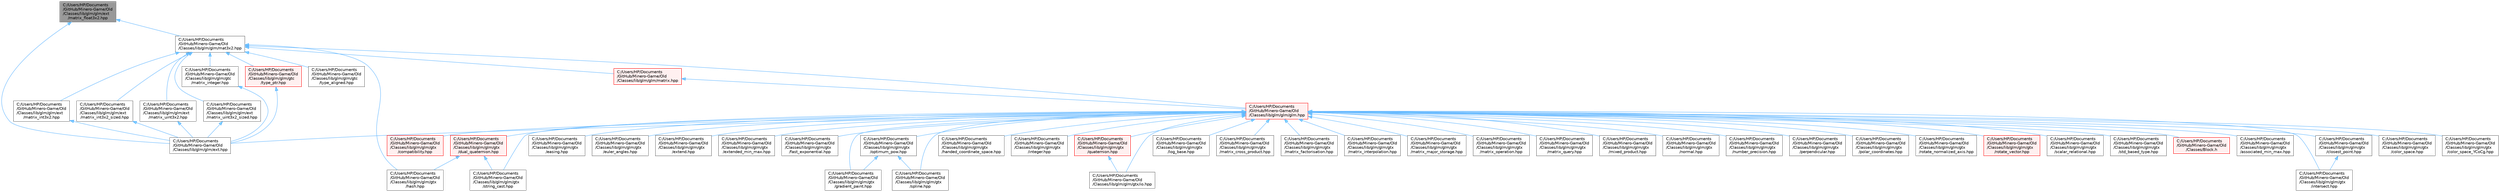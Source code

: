 digraph "C:/Users/HP/Documents/GitHub/Minero-Game/Old/Classes/lib/glm/glm/ext/matrix_float3x2.hpp"
{
 // LATEX_PDF_SIZE
  bgcolor="transparent";
  edge [fontname=Helvetica,fontsize=10,labelfontname=Helvetica,labelfontsize=10];
  node [fontname=Helvetica,fontsize=10,shape=box,height=0.2,width=0.4];
  Node1 [id="Node000001",label="C:/Users/HP/Documents\l/GitHub/Minero-Game/Old\l/Classes/lib/glm/glm/ext\l/matrix_float3x2.hpp",height=0.2,width=0.4,color="gray40", fillcolor="grey60", style="filled", fontcolor="black",tooltip=" "];
  Node1 -> Node2 [id="edge1_Node000001_Node000002",dir="back",color="steelblue1",style="solid",tooltip=" "];
  Node2 [id="Node000002",label="C:/Users/HP/Documents\l/GitHub/Minero-Game/Old\l/Classes/lib/glm/glm/ext.hpp",height=0.2,width=0.4,color="grey40", fillcolor="white", style="filled",URL="$_old_2_classes_2lib_2glm_2glm_2ext_8hpp.html",tooltip=" "];
  Node1 -> Node3 [id="edge2_Node000001_Node000003",dir="back",color="steelblue1",style="solid",tooltip=" "];
  Node3 [id="Node000003",label="C:/Users/HP/Documents\l/GitHub/Minero-Game/Old\l/Classes/lib/glm/glm/mat3x2.hpp",height=0.2,width=0.4,color="grey40", fillcolor="white", style="filled",URL="$_old_2_classes_2lib_2glm_2glm_2mat3x2_8hpp.html",tooltip=" "];
  Node3 -> Node4 [id="edge3_Node000003_Node000004",dir="back",color="steelblue1",style="solid",tooltip=" "];
  Node4 [id="Node000004",label="C:/Users/HP/Documents\l/GitHub/Minero-Game/Old\l/Classes/lib/glm/glm/ext\l/matrix_int3x2.hpp",height=0.2,width=0.4,color="grey40", fillcolor="white", style="filled",URL="$_old_2_classes_2lib_2glm_2glm_2ext_2matrix__int3x2_8hpp.html",tooltip=" "];
  Node4 -> Node2 [id="edge4_Node000004_Node000002",dir="back",color="steelblue1",style="solid",tooltip=" "];
  Node3 -> Node5 [id="edge5_Node000003_Node000005",dir="back",color="steelblue1",style="solid",tooltip=" "];
  Node5 [id="Node000005",label="C:/Users/HP/Documents\l/GitHub/Minero-Game/Old\l/Classes/lib/glm/glm/ext\l/matrix_int3x2_sized.hpp",height=0.2,width=0.4,color="grey40", fillcolor="white", style="filled",URL="$_old_2_classes_2lib_2glm_2glm_2ext_2matrix__int3x2__sized_8hpp.html",tooltip=" "];
  Node5 -> Node2 [id="edge6_Node000005_Node000002",dir="back",color="steelblue1",style="solid",tooltip=" "];
  Node3 -> Node6 [id="edge7_Node000003_Node000006",dir="back",color="steelblue1",style="solid",tooltip=" "];
  Node6 [id="Node000006",label="C:/Users/HP/Documents\l/GitHub/Minero-Game/Old\l/Classes/lib/glm/glm/ext\l/matrix_uint3x2.hpp",height=0.2,width=0.4,color="grey40", fillcolor="white", style="filled",URL="$_old_2_classes_2lib_2glm_2glm_2ext_2matrix__uint3x2_8hpp.html",tooltip=" "];
  Node6 -> Node2 [id="edge8_Node000006_Node000002",dir="back",color="steelblue1",style="solid",tooltip=" "];
  Node3 -> Node7 [id="edge9_Node000003_Node000007",dir="back",color="steelblue1",style="solid",tooltip=" "];
  Node7 [id="Node000007",label="C:/Users/HP/Documents\l/GitHub/Minero-Game/Old\l/Classes/lib/glm/glm/ext\l/matrix_uint3x2_sized.hpp",height=0.2,width=0.4,color="grey40", fillcolor="white", style="filled",URL="$_old_2_classes_2lib_2glm_2glm_2ext_2matrix__uint3x2__sized_8hpp.html",tooltip=" "];
  Node7 -> Node2 [id="edge10_Node000007_Node000002",dir="back",color="steelblue1",style="solid",tooltip=" "];
  Node3 -> Node8 [id="edge11_Node000003_Node000008",dir="back",color="steelblue1",style="solid",tooltip=" "];
  Node8 [id="Node000008",label="C:/Users/HP/Documents\l/GitHub/Minero-Game/Old\l/Classes/lib/glm/glm/glm.hpp",height=0.2,width=0.4,color="red", fillcolor="#FFF0F0", style="filled",URL="$_old_2_classes_2lib_2glm_2glm_2glm_8hpp.html",tooltip=" "];
  Node8 -> Node9 [id="edge12_Node000008_Node000009",dir="back",color="steelblue1",style="solid",tooltip=" "];
  Node9 [id="Node000009",label="C:/Users/HP/Documents\l/GitHub/Minero-Game/Old\l/Classes/Block.h",height=0.2,width=0.4,color="red", fillcolor="#FFF0F0", style="filled",URL="$_old_2_classes_2_block_8h.html",tooltip=" "];
  Node8 -> Node2 [id="edge13_Node000008_Node000002",dir="back",color="steelblue1",style="solid",tooltip=" "];
  Node8 -> Node25 [id="edge14_Node000008_Node000025",dir="back",color="steelblue1",style="solid",tooltip=" "];
  Node25 [id="Node000025",label="C:/Users/HP/Documents\l/GitHub/Minero-Game/Old\l/Classes/lib/glm/glm/gtx\l/associated_min_max.hpp",height=0.2,width=0.4,color="grey40", fillcolor="white", style="filled",URL="$_old_2_classes_2lib_2glm_2glm_2gtx_2associated__min__max_8hpp.html",tooltip=" "];
  Node8 -> Node26 [id="edge15_Node000008_Node000026",dir="back",color="steelblue1",style="solid",tooltip=" "];
  Node26 [id="Node000026",label="C:/Users/HP/Documents\l/GitHub/Minero-Game/Old\l/Classes/lib/glm/glm/gtx\l/closest_point.hpp",height=0.2,width=0.4,color="grey40", fillcolor="white", style="filled",URL="$_old_2_classes_2lib_2glm_2glm_2gtx_2closest__point_8hpp.html",tooltip=" "];
  Node26 -> Node27 [id="edge16_Node000026_Node000027",dir="back",color="steelblue1",style="solid",tooltip=" "];
  Node27 [id="Node000027",label="C:/Users/HP/Documents\l/GitHub/Minero-Game/Old\l/Classes/lib/glm/glm/gtx\l/intersect.hpp",height=0.2,width=0.4,color="grey40", fillcolor="white", style="filled",URL="$_old_2_classes_2lib_2glm_2glm_2gtx_2intersect_8hpp.html",tooltip=" "];
  Node8 -> Node28 [id="edge17_Node000008_Node000028",dir="back",color="steelblue1",style="solid",tooltip=" "];
  Node28 [id="Node000028",label="C:/Users/HP/Documents\l/GitHub/Minero-Game/Old\l/Classes/lib/glm/glm/gtx\l/color_space.hpp",height=0.2,width=0.4,color="grey40", fillcolor="white", style="filled",URL="$_old_2_classes_2lib_2glm_2glm_2gtx_2color__space_8hpp.html",tooltip=" "];
  Node8 -> Node29 [id="edge18_Node000008_Node000029",dir="back",color="steelblue1",style="solid",tooltip=" "];
  Node29 [id="Node000029",label="C:/Users/HP/Documents\l/GitHub/Minero-Game/Old\l/Classes/lib/glm/glm/gtx\l/color_space_YCoCg.hpp",height=0.2,width=0.4,color="grey40", fillcolor="white", style="filled",URL="$_old_2_classes_2lib_2glm_2glm_2gtx_2color__space___y_co_cg_8hpp.html",tooltip=" "];
  Node8 -> Node30 [id="edge19_Node000008_Node000030",dir="back",color="steelblue1",style="solid",tooltip=" "];
  Node30 [id="Node000030",label="C:/Users/HP/Documents\l/GitHub/Minero-Game/Old\l/Classes/lib/glm/glm/gtx\l/compatibility.hpp",height=0.2,width=0.4,color="red", fillcolor="#FFF0F0", style="filled",URL="$_old_2_classes_2lib_2glm_2glm_2gtx_2compatibility_8hpp.html",tooltip=" "];
  Node8 -> Node33 [id="edge20_Node000008_Node000033",dir="back",color="steelblue1",style="solid",tooltip=" "];
  Node33 [id="Node000033",label="C:/Users/HP/Documents\l/GitHub/Minero-Game/Old\l/Classes/lib/glm/glm/gtx\l/dual_quaternion.hpp",height=0.2,width=0.4,color="red", fillcolor="#FFF0F0", style="filled",URL="$_old_2_classes_2lib_2glm_2glm_2gtx_2dual__quaternion_8hpp.html",tooltip=" "];
  Node33 -> Node34 [id="edge21_Node000033_Node000034",dir="back",color="steelblue1",style="solid",tooltip=" "];
  Node34 [id="Node000034",label="C:/Users/HP/Documents\l/GitHub/Minero-Game/Old\l/Classes/lib/glm/glm/gtx\l/hash.hpp",height=0.2,width=0.4,color="grey40", fillcolor="white", style="filled",URL="$_old_2_classes_2lib_2glm_2glm_2gtx_2hash_8hpp.html",tooltip=" "];
  Node33 -> Node35 [id="edge22_Node000033_Node000035",dir="back",color="steelblue1",style="solid",tooltip=" "];
  Node35 [id="Node000035",label="C:/Users/HP/Documents\l/GitHub/Minero-Game/Old\l/Classes/lib/glm/glm/gtx\l/string_cast.hpp",height=0.2,width=0.4,color="grey40", fillcolor="white", style="filled",URL="$_old_2_classes_2lib_2glm_2glm_2gtx_2string__cast_8hpp.html",tooltip=" "];
  Node8 -> Node39 [id="edge23_Node000008_Node000039",dir="back",color="steelblue1",style="solid",tooltip=" "];
  Node39 [id="Node000039",label="C:/Users/HP/Documents\l/GitHub/Minero-Game/Old\l/Classes/lib/glm/glm/gtx\l/easing.hpp",height=0.2,width=0.4,color="grey40", fillcolor="white", style="filled",URL="$_old_2_classes_2lib_2glm_2glm_2gtx_2easing_8hpp.html",tooltip=" "];
  Node8 -> Node32 [id="edge24_Node000008_Node000032",dir="back",color="steelblue1",style="solid",tooltip=" "];
  Node32 [id="Node000032",label="C:/Users/HP/Documents\l/GitHub/Minero-Game/Old\l/Classes/lib/glm/glm/gtx\l/euler_angles.hpp",height=0.2,width=0.4,color="grey40", fillcolor="white", style="filled",URL="$_old_2_classes_2lib_2glm_2glm_2gtx_2euler__angles_8hpp.html",tooltip=" "];
  Node8 -> Node40 [id="edge25_Node000008_Node000040",dir="back",color="steelblue1",style="solid",tooltip=" "];
  Node40 [id="Node000040",label="C:/Users/HP/Documents\l/GitHub/Minero-Game/Old\l/Classes/lib/glm/glm/gtx\l/extend.hpp",height=0.2,width=0.4,color="grey40", fillcolor="white", style="filled",URL="$_old_2_classes_2lib_2glm_2glm_2gtx_2extend_8hpp.html",tooltip=" "];
  Node8 -> Node41 [id="edge26_Node000008_Node000041",dir="back",color="steelblue1",style="solid",tooltip=" "];
  Node41 [id="Node000041",label="C:/Users/HP/Documents\l/GitHub/Minero-Game/Old\l/Classes/lib/glm/glm/gtx\l/extended_min_max.hpp",height=0.2,width=0.4,color="grey40", fillcolor="white", style="filled",URL="$_old_2_classes_2lib_2glm_2glm_2gtx_2extended__min__max_8hpp.html",tooltip=" "];
  Node8 -> Node42 [id="edge27_Node000008_Node000042",dir="back",color="steelblue1",style="solid",tooltip=" "];
  Node42 [id="Node000042",label="C:/Users/HP/Documents\l/GitHub/Minero-Game/Old\l/Classes/lib/glm/glm/gtx\l/fast_exponential.hpp",height=0.2,width=0.4,color="grey40", fillcolor="white", style="filled",URL="$_old_2_classes_2lib_2glm_2glm_2gtx_2fast__exponential_8hpp.html",tooltip=" "];
  Node8 -> Node43 [id="edge28_Node000008_Node000043",dir="back",color="steelblue1",style="solid",tooltip=" "];
  Node43 [id="Node000043",label="C:/Users/HP/Documents\l/GitHub/Minero-Game/Old\l/Classes/lib/glm/glm/gtx\l/gradient_paint.hpp",height=0.2,width=0.4,color="grey40", fillcolor="white", style="filled",URL="$_old_2_classes_2lib_2glm_2glm_2gtx_2gradient__paint_8hpp.html",tooltip=" "];
  Node8 -> Node44 [id="edge29_Node000008_Node000044",dir="back",color="steelblue1",style="solid",tooltip=" "];
  Node44 [id="Node000044",label="C:/Users/HP/Documents\l/GitHub/Minero-Game/Old\l/Classes/lib/glm/glm/gtx\l/handed_coordinate_space.hpp",height=0.2,width=0.4,color="grey40", fillcolor="white", style="filled",URL="$_old_2_classes_2lib_2glm_2glm_2gtx_2handed__coordinate__space_8hpp.html",tooltip=" "];
  Node8 -> Node45 [id="edge30_Node000008_Node000045",dir="back",color="steelblue1",style="solid",tooltip=" "];
  Node45 [id="Node000045",label="C:/Users/HP/Documents\l/GitHub/Minero-Game/Old\l/Classes/lib/glm/glm/gtx\l/integer.hpp",height=0.2,width=0.4,color="grey40", fillcolor="white", style="filled",URL="$_old_2_classes_2lib_2glm_2glm_2gtx_2integer_8hpp.html",tooltip=" "];
  Node8 -> Node27 [id="edge31_Node000008_Node000027",dir="back",color="steelblue1",style="solid",tooltip=" "];
  Node8 -> Node38 [id="edge32_Node000008_Node000038",dir="back",color="steelblue1",style="solid",tooltip=" "];
  Node38 [id="Node000038",label="C:/Users/HP/Documents\l/GitHub/Minero-Game/Old\l/Classes/lib/glm/glm/gtx/io.hpp",height=0.2,width=0.4,color="grey40", fillcolor="white", style="filled",URL="$_old_2_classes_2lib_2glm_2glm_2gtx_2io_8hpp.html",tooltip=" "];
  Node8 -> Node46 [id="edge33_Node000008_Node000046",dir="back",color="steelblue1",style="solid",tooltip=" "];
  Node46 [id="Node000046",label="C:/Users/HP/Documents\l/GitHub/Minero-Game/Old\l/Classes/lib/glm/glm/gtx\l/log_base.hpp",height=0.2,width=0.4,color="grey40", fillcolor="white", style="filled",URL="$_old_2_classes_2lib_2glm_2glm_2gtx_2log__base_8hpp.html",tooltip=" "];
  Node8 -> Node47 [id="edge34_Node000008_Node000047",dir="back",color="steelblue1",style="solid",tooltip=" "];
  Node47 [id="Node000047",label="C:/Users/HP/Documents\l/GitHub/Minero-Game/Old\l/Classes/lib/glm/glm/gtx\l/matrix_cross_product.hpp",height=0.2,width=0.4,color="grey40", fillcolor="white", style="filled",URL="$_old_2_classes_2lib_2glm_2glm_2gtx_2matrix__cross__product_8hpp.html",tooltip=" "];
  Node8 -> Node48 [id="edge35_Node000008_Node000048",dir="back",color="steelblue1",style="solid",tooltip=" "];
  Node48 [id="Node000048",label="C:/Users/HP/Documents\l/GitHub/Minero-Game/Old\l/Classes/lib/glm/glm/gtx\l/matrix_factorisation.hpp",height=0.2,width=0.4,color="grey40", fillcolor="white", style="filled",URL="$_old_2_classes_2lib_2glm_2glm_2gtx_2matrix__factorisation_8hpp.html",tooltip=" "];
  Node8 -> Node49 [id="edge36_Node000008_Node000049",dir="back",color="steelblue1",style="solid",tooltip=" "];
  Node49 [id="Node000049",label="C:/Users/HP/Documents\l/GitHub/Minero-Game/Old\l/Classes/lib/glm/glm/gtx\l/matrix_interpolation.hpp",height=0.2,width=0.4,color="grey40", fillcolor="white", style="filled",URL="$_old_2_classes_2lib_2glm_2glm_2gtx_2matrix__interpolation_8hpp.html",tooltip=" "];
  Node8 -> Node50 [id="edge37_Node000008_Node000050",dir="back",color="steelblue1",style="solid",tooltip=" "];
  Node50 [id="Node000050",label="C:/Users/HP/Documents\l/GitHub/Minero-Game/Old\l/Classes/lib/glm/glm/gtx\l/matrix_major_storage.hpp",height=0.2,width=0.4,color="grey40", fillcolor="white", style="filled",URL="$_old_2_classes_2lib_2glm_2glm_2gtx_2matrix__major__storage_8hpp.html",tooltip=" "];
  Node8 -> Node51 [id="edge38_Node000008_Node000051",dir="back",color="steelblue1",style="solid",tooltip=" "];
  Node51 [id="Node000051",label="C:/Users/HP/Documents\l/GitHub/Minero-Game/Old\l/Classes/lib/glm/glm/gtx\l/matrix_operation.hpp",height=0.2,width=0.4,color="grey40", fillcolor="white", style="filled",URL="$_old_2_classes_2lib_2glm_2glm_2gtx_2matrix__operation_8hpp.html",tooltip=" "];
  Node8 -> Node52 [id="edge39_Node000008_Node000052",dir="back",color="steelblue1",style="solid",tooltip=" "];
  Node52 [id="Node000052",label="C:/Users/HP/Documents\l/GitHub/Minero-Game/Old\l/Classes/lib/glm/glm/gtx\l/matrix_query.hpp",height=0.2,width=0.4,color="grey40", fillcolor="white", style="filled",URL="$_old_2_classes_2lib_2glm_2glm_2gtx_2matrix__query_8hpp.html",tooltip=" "];
  Node8 -> Node53 [id="edge40_Node000008_Node000053",dir="back",color="steelblue1",style="solid",tooltip=" "];
  Node53 [id="Node000053",label="C:/Users/HP/Documents\l/GitHub/Minero-Game/Old\l/Classes/lib/glm/glm/gtx\l/mixed_product.hpp",height=0.2,width=0.4,color="grey40", fillcolor="white", style="filled",URL="$_old_2_classes_2lib_2glm_2glm_2gtx_2mixed__product_8hpp.html",tooltip=" "];
  Node8 -> Node54 [id="edge41_Node000008_Node000054",dir="back",color="steelblue1",style="solid",tooltip=" "];
  Node54 [id="Node000054",label="C:/Users/HP/Documents\l/GitHub/Minero-Game/Old\l/Classes/lib/glm/glm/gtx\l/normal.hpp",height=0.2,width=0.4,color="grey40", fillcolor="white", style="filled",URL="$_old_2_classes_2lib_2glm_2glm_2gtx_2normal_8hpp.html",tooltip=" "];
  Node8 -> Node55 [id="edge42_Node000008_Node000055",dir="back",color="steelblue1",style="solid",tooltip=" "];
  Node55 [id="Node000055",label="C:/Users/HP/Documents\l/GitHub/Minero-Game/Old\l/Classes/lib/glm/glm/gtx\l/number_precision.hpp",height=0.2,width=0.4,color="grey40", fillcolor="white", style="filled",URL="$_old_2_classes_2lib_2glm_2glm_2gtx_2number__precision_8hpp.html",tooltip=" "];
  Node8 -> Node56 [id="edge43_Node000008_Node000056",dir="back",color="steelblue1",style="solid",tooltip=" "];
  Node56 [id="Node000056",label="C:/Users/HP/Documents\l/GitHub/Minero-Game/Old\l/Classes/lib/glm/glm/gtx\l/optimum_pow.hpp",height=0.2,width=0.4,color="grey40", fillcolor="white", style="filled",URL="$_old_2_classes_2lib_2glm_2glm_2gtx_2optimum__pow_8hpp.html",tooltip=" "];
  Node56 -> Node43 [id="edge44_Node000056_Node000043",dir="back",color="steelblue1",style="solid",tooltip=" "];
  Node56 -> Node57 [id="edge45_Node000056_Node000057",dir="back",color="steelblue1",style="solid",tooltip=" "];
  Node57 [id="Node000057",label="C:/Users/HP/Documents\l/GitHub/Minero-Game/Old\l/Classes/lib/glm/glm/gtx\l/spline.hpp",height=0.2,width=0.4,color="grey40", fillcolor="white", style="filled",URL="$_old_2_classes_2lib_2glm_2glm_2gtx_2spline_8hpp.html",tooltip=" "];
  Node8 -> Node58 [id="edge46_Node000008_Node000058",dir="back",color="steelblue1",style="solid",tooltip=" "];
  Node58 [id="Node000058",label="C:/Users/HP/Documents\l/GitHub/Minero-Game/Old\l/Classes/lib/glm/glm/gtx\l/perpendicular.hpp",height=0.2,width=0.4,color="grey40", fillcolor="white", style="filled",URL="$_old_2_classes_2lib_2glm_2glm_2gtx_2perpendicular_8hpp.html",tooltip=" "];
  Node8 -> Node59 [id="edge47_Node000008_Node000059",dir="back",color="steelblue1",style="solid",tooltip=" "];
  Node59 [id="Node000059",label="C:/Users/HP/Documents\l/GitHub/Minero-Game/Old\l/Classes/lib/glm/glm/gtx\l/polar_coordinates.hpp",height=0.2,width=0.4,color="grey40", fillcolor="white", style="filled",URL="$_old_2_classes_2lib_2glm_2glm_2gtx_2polar__coordinates_8hpp.html",tooltip=" "];
  Node8 -> Node60 [id="edge48_Node000008_Node000060",dir="back",color="steelblue1",style="solid",tooltip=" "];
  Node60 [id="Node000060",label="C:/Users/HP/Documents\l/GitHub/Minero-Game/Old\l/Classes/lib/glm/glm/gtx\l/quaternion.hpp",height=0.2,width=0.4,color="red", fillcolor="#FFF0F0", style="filled",URL="$_old_2_classes_2lib_2glm_2glm_2gtx_2quaternion_8hpp.html",tooltip=" "];
  Node60 -> Node38 [id="edge49_Node000060_Node000038",dir="back",color="steelblue1",style="solid",tooltip=" "];
  Node8 -> Node63 [id="edge50_Node000008_Node000063",dir="back",color="steelblue1",style="solid",tooltip=" "];
  Node63 [id="Node000063",label="C:/Users/HP/Documents\l/GitHub/Minero-Game/Old\l/Classes/lib/glm/glm/gtx\l/rotate_normalized_axis.hpp",height=0.2,width=0.4,color="grey40", fillcolor="white", style="filled",URL="$_old_2_classes_2lib_2glm_2glm_2gtx_2rotate__normalized__axis_8hpp.html",tooltip=" "];
  Node8 -> Node64 [id="edge51_Node000008_Node000064",dir="back",color="steelblue1",style="solid",tooltip=" "];
  Node64 [id="Node000064",label="C:/Users/HP/Documents\l/GitHub/Minero-Game/Old\l/Classes/lib/glm/glm/gtx\l/rotate_vector.hpp",height=0.2,width=0.4,color="red", fillcolor="#FFF0F0", style="filled",URL="$_old_2_classes_2lib_2glm_2glm_2gtx_2rotate__vector_8hpp.html",tooltip=" "];
  Node8 -> Node65 [id="edge52_Node000008_Node000065",dir="back",color="steelblue1",style="solid",tooltip=" "];
  Node65 [id="Node000065",label="C:/Users/HP/Documents\l/GitHub/Minero-Game/Old\l/Classes/lib/glm/glm/gtx\l/scalar_relational.hpp",height=0.2,width=0.4,color="grey40", fillcolor="white", style="filled",URL="$_old_2_classes_2lib_2glm_2glm_2gtx_2scalar__relational_8hpp.html",tooltip=" "];
  Node8 -> Node57 [id="edge53_Node000008_Node000057",dir="back",color="steelblue1",style="solid",tooltip=" "];
  Node8 -> Node66 [id="edge54_Node000008_Node000066",dir="back",color="steelblue1",style="solid",tooltip=" "];
  Node66 [id="Node000066",label="C:/Users/HP/Documents\l/GitHub/Minero-Game/Old\l/Classes/lib/glm/glm/gtx\l/std_based_type.hpp",height=0.2,width=0.4,color="grey40", fillcolor="white", style="filled",URL="$_old_2_classes_2lib_2glm_2glm_2gtx_2std__based__type_8hpp.html",tooltip=" "];
  Node8 -> Node35 [id="edge55_Node000008_Node000035",dir="back",color="steelblue1",style="solid",tooltip=" "];
  Node3 -> Node73 [id="edge56_Node000003_Node000073",dir="back",color="steelblue1",style="solid",tooltip=" "];
  Node73 [id="Node000073",label="C:/Users/HP/Documents\l/GitHub/Minero-Game/Old\l/Classes/lib/glm/glm/gtc\l/matrix_integer.hpp",height=0.2,width=0.4,color="grey40", fillcolor="white", style="filled",URL="$_old_2_classes_2lib_2glm_2glm_2gtc_2matrix__integer_8hpp.html",tooltip=" "];
  Node73 -> Node2 [id="edge57_Node000073_Node000002",dir="back",color="steelblue1",style="solid",tooltip=" "];
  Node3 -> Node74 [id="edge58_Node000003_Node000074",dir="back",color="steelblue1",style="solid",tooltip=" "];
  Node74 [id="Node000074",label="C:/Users/HP/Documents\l/GitHub/Minero-Game/Old\l/Classes/lib/glm/glm/gtc\l/type_aligned.hpp",height=0.2,width=0.4,color="grey40", fillcolor="white", style="filled",URL="$_old_2_classes_2lib_2glm_2glm_2gtc_2type__aligned_8hpp.html",tooltip=" "];
  Node3 -> Node75 [id="edge59_Node000003_Node000075",dir="back",color="steelblue1",style="solid",tooltip=" "];
  Node75 [id="Node000075",label="C:/Users/HP/Documents\l/GitHub/Minero-Game/Old\l/Classes/lib/glm/glm/gtc\l/type_ptr.hpp",height=0.2,width=0.4,color="red", fillcolor="#FFF0F0", style="filled",URL="$_old_2_classes_2lib_2glm_2glm_2gtc_2type__ptr_8hpp.html",tooltip=" "];
  Node75 -> Node2 [id="edge60_Node000075_Node000002",dir="back",color="steelblue1",style="solid",tooltip=" "];
  Node3 -> Node34 [id="edge61_Node000003_Node000034",dir="back",color="steelblue1",style="solid",tooltip=" "];
  Node3 -> Node77 [id="edge62_Node000003_Node000077",dir="back",color="steelblue1",style="solid",tooltip=" "];
  Node77 [id="Node000077",label="C:/Users/HP/Documents\l/GitHub/Minero-Game/Old\l/Classes/lib/glm/glm/matrix.hpp",height=0.2,width=0.4,color="red", fillcolor="#FFF0F0", style="filled",URL="$_old_2_classes_2lib_2glm_2glm_2matrix_8hpp.html",tooltip=" "];
  Node77 -> Node8 [id="edge63_Node000077_Node000008",dir="back",color="steelblue1",style="solid",tooltip=" "];
}
